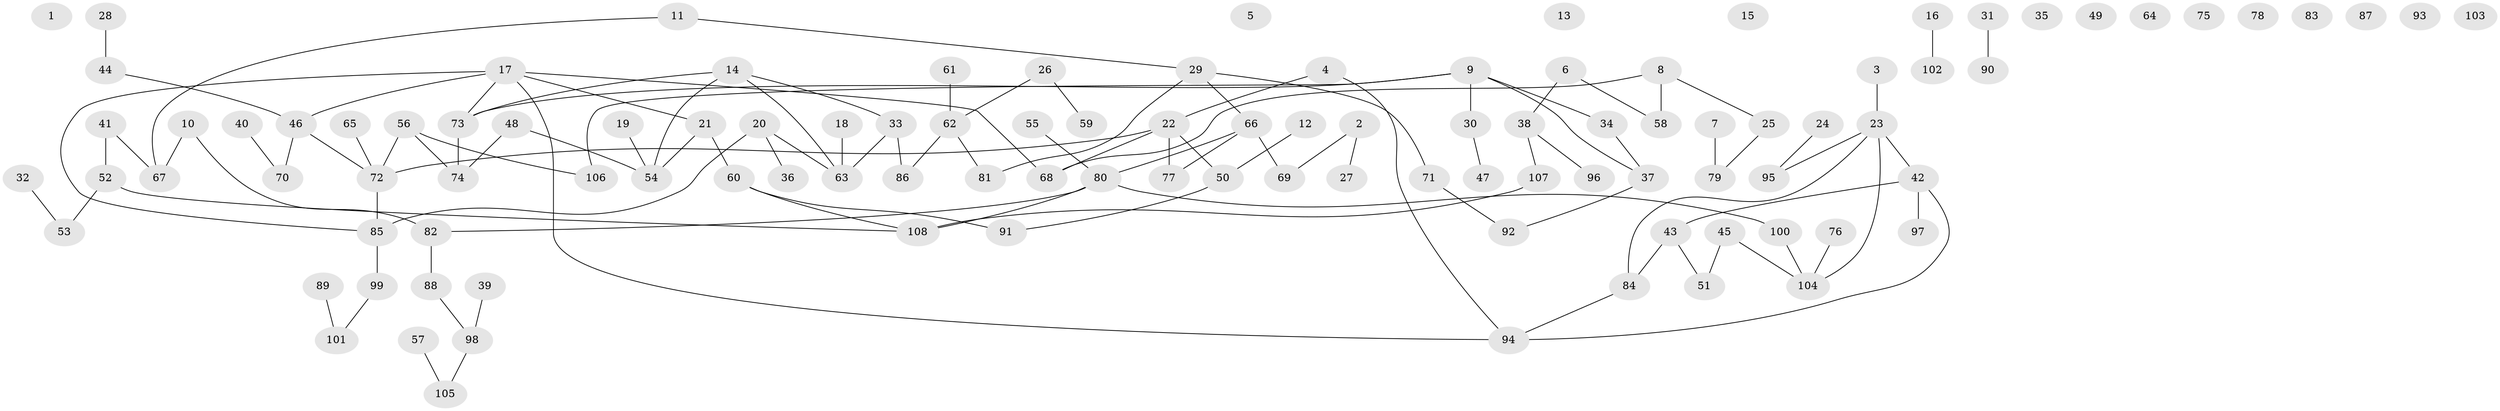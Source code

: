 // coarse degree distribution, {2: 0.16666666666666666, 5: 0.16666666666666666, 3: 0.1111111111111111, 4: 0.2777777777777778, 1: 0.2777777777777778}
// Generated by graph-tools (version 1.1) at 2025/48/03/04/25 22:48:05]
// undirected, 108 vertices, 113 edges
graph export_dot {
  node [color=gray90,style=filled];
  1;
  2;
  3;
  4;
  5;
  6;
  7;
  8;
  9;
  10;
  11;
  12;
  13;
  14;
  15;
  16;
  17;
  18;
  19;
  20;
  21;
  22;
  23;
  24;
  25;
  26;
  27;
  28;
  29;
  30;
  31;
  32;
  33;
  34;
  35;
  36;
  37;
  38;
  39;
  40;
  41;
  42;
  43;
  44;
  45;
  46;
  47;
  48;
  49;
  50;
  51;
  52;
  53;
  54;
  55;
  56;
  57;
  58;
  59;
  60;
  61;
  62;
  63;
  64;
  65;
  66;
  67;
  68;
  69;
  70;
  71;
  72;
  73;
  74;
  75;
  76;
  77;
  78;
  79;
  80;
  81;
  82;
  83;
  84;
  85;
  86;
  87;
  88;
  89;
  90;
  91;
  92;
  93;
  94;
  95;
  96;
  97;
  98;
  99;
  100;
  101;
  102;
  103;
  104;
  105;
  106;
  107;
  108;
  2 -- 27;
  2 -- 69;
  3 -- 23;
  4 -- 22;
  4 -- 94;
  6 -- 38;
  6 -- 58;
  7 -- 79;
  8 -- 25;
  8 -- 58;
  8 -- 68;
  9 -- 30;
  9 -- 34;
  9 -- 37;
  9 -- 73;
  9 -- 106;
  10 -- 67;
  10 -- 82;
  11 -- 29;
  11 -- 67;
  12 -- 50;
  14 -- 33;
  14 -- 54;
  14 -- 63;
  14 -- 73;
  16 -- 102;
  17 -- 21;
  17 -- 46;
  17 -- 68;
  17 -- 73;
  17 -- 85;
  17 -- 94;
  18 -- 63;
  19 -- 54;
  20 -- 36;
  20 -- 63;
  20 -- 85;
  21 -- 54;
  21 -- 60;
  22 -- 50;
  22 -- 68;
  22 -- 72;
  22 -- 77;
  23 -- 42;
  23 -- 84;
  23 -- 95;
  23 -- 104;
  24 -- 95;
  25 -- 79;
  26 -- 59;
  26 -- 62;
  28 -- 44;
  29 -- 66;
  29 -- 71;
  29 -- 81;
  30 -- 47;
  31 -- 90;
  32 -- 53;
  33 -- 63;
  33 -- 86;
  34 -- 37;
  37 -- 92;
  38 -- 96;
  38 -- 107;
  39 -- 98;
  40 -- 70;
  41 -- 52;
  41 -- 67;
  42 -- 43;
  42 -- 94;
  42 -- 97;
  43 -- 51;
  43 -- 84;
  44 -- 46;
  45 -- 51;
  45 -- 104;
  46 -- 70;
  46 -- 72;
  48 -- 54;
  48 -- 74;
  50 -- 91;
  52 -- 53;
  52 -- 108;
  55 -- 80;
  56 -- 72;
  56 -- 74;
  56 -- 106;
  57 -- 105;
  60 -- 91;
  60 -- 108;
  61 -- 62;
  62 -- 81;
  62 -- 86;
  65 -- 72;
  66 -- 69;
  66 -- 77;
  66 -- 80;
  71 -- 92;
  72 -- 85;
  73 -- 74;
  76 -- 104;
  80 -- 82;
  80 -- 100;
  80 -- 108;
  82 -- 88;
  84 -- 94;
  85 -- 99;
  88 -- 98;
  89 -- 101;
  98 -- 105;
  99 -- 101;
  100 -- 104;
  107 -- 108;
}
